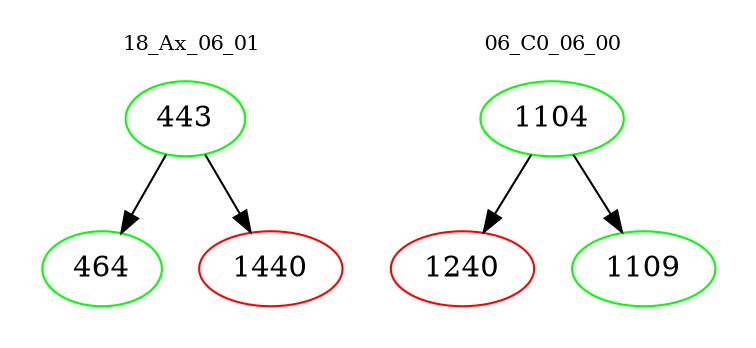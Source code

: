 digraph{
subgraph cluster_0 {
color = white
label = "18_Ax_06_01";
fontsize=10;
T0_443 [label="443", color="green"]
T0_443 -> T0_464 [color="black"]
T0_464 [label="464", color="green"]
T0_443 -> T0_1440 [color="black"]
T0_1440 [label="1440", color="red"]
}
subgraph cluster_1 {
color = white
label = "06_C0_06_00";
fontsize=10;
T1_1104 [label="1104", color="green"]
T1_1104 -> T1_1240 [color="black"]
T1_1240 [label="1240", color="red"]
T1_1104 -> T1_1109 [color="black"]
T1_1109 [label="1109", color="green"]
}
}
